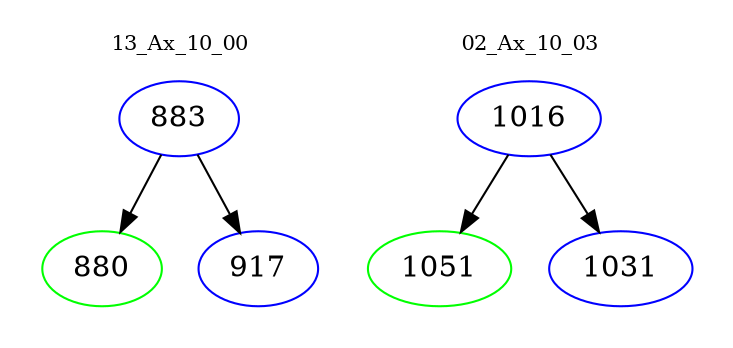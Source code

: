 digraph{
subgraph cluster_0 {
color = white
label = "13_Ax_10_00";
fontsize=10;
T0_883 [label="883", color="blue"]
T0_883 -> T0_880 [color="black"]
T0_880 [label="880", color="green"]
T0_883 -> T0_917 [color="black"]
T0_917 [label="917", color="blue"]
}
subgraph cluster_1 {
color = white
label = "02_Ax_10_03";
fontsize=10;
T1_1016 [label="1016", color="blue"]
T1_1016 -> T1_1051 [color="black"]
T1_1051 [label="1051", color="green"]
T1_1016 -> T1_1031 [color="black"]
T1_1031 [label="1031", color="blue"]
}
}
